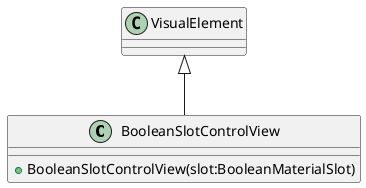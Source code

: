 @startuml
class BooleanSlotControlView {
    + BooleanSlotControlView(slot:BooleanMaterialSlot)
}
VisualElement <|-- BooleanSlotControlView
@enduml
